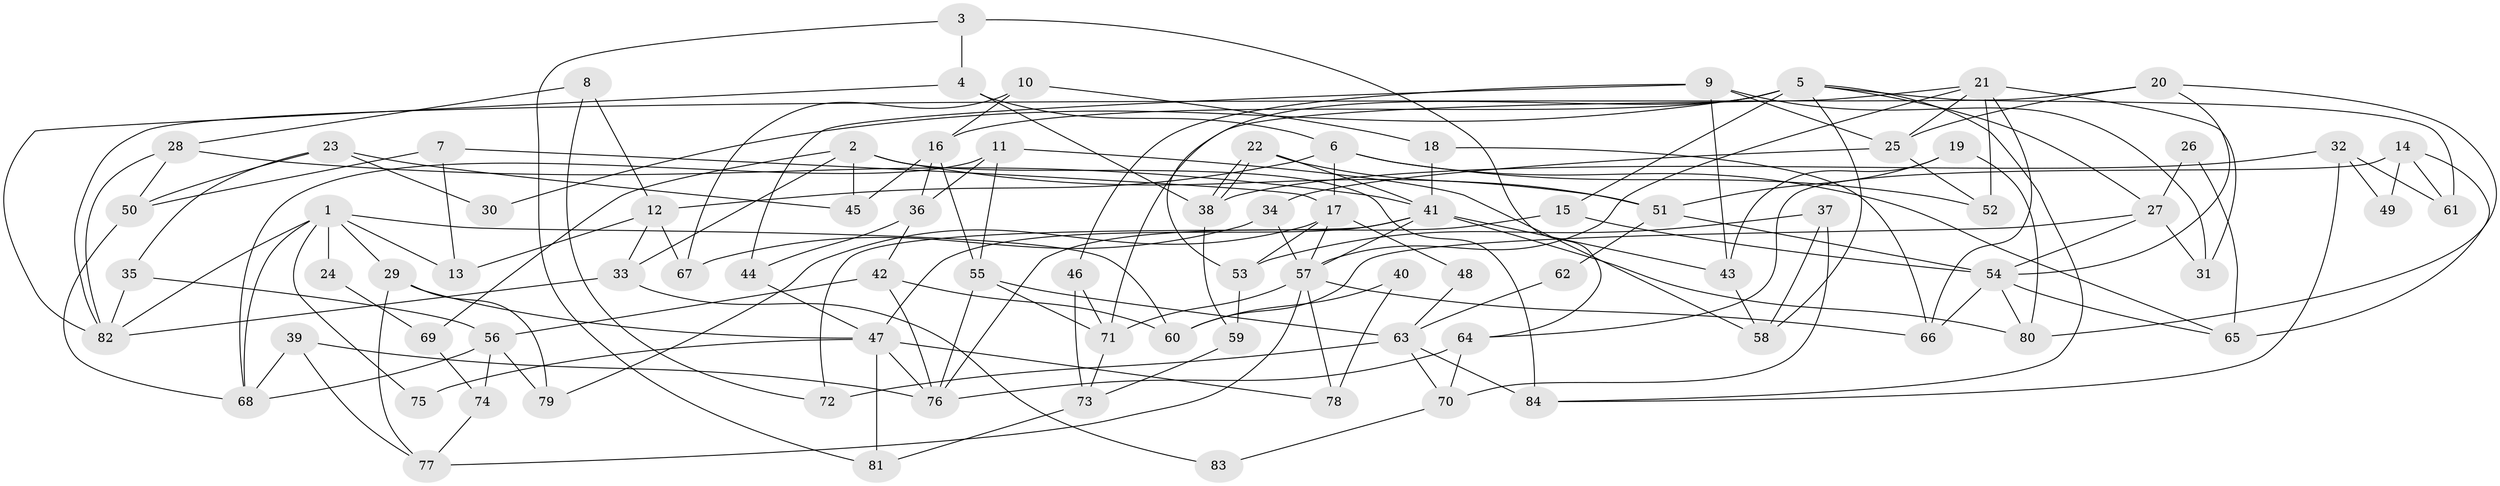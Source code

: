 // coarse degree distribution, {9: 0.04, 6: 0.12, 5: 0.22, 8: 0.08, 10: 0.04, 7: 0.12, 4: 0.16, 3: 0.14, 2: 0.08}
// Generated by graph-tools (version 1.1) at 2025/42/03/06/25 10:42:01]
// undirected, 84 vertices, 168 edges
graph export_dot {
graph [start="1"]
  node [color=gray90,style=filled];
  1;
  2;
  3;
  4;
  5;
  6;
  7;
  8;
  9;
  10;
  11;
  12;
  13;
  14;
  15;
  16;
  17;
  18;
  19;
  20;
  21;
  22;
  23;
  24;
  25;
  26;
  27;
  28;
  29;
  30;
  31;
  32;
  33;
  34;
  35;
  36;
  37;
  38;
  39;
  40;
  41;
  42;
  43;
  44;
  45;
  46;
  47;
  48;
  49;
  50;
  51;
  52;
  53;
  54;
  55;
  56;
  57;
  58;
  59;
  60;
  61;
  62;
  63;
  64;
  65;
  66;
  67;
  68;
  69;
  70;
  71;
  72;
  73;
  74;
  75;
  76;
  77;
  78;
  79;
  80;
  81;
  82;
  83;
  84;
  1 -- 13;
  1 -- 82;
  1 -- 24;
  1 -- 29;
  1 -- 60;
  1 -- 68;
  1 -- 75;
  2 -- 84;
  2 -- 51;
  2 -- 33;
  2 -- 45;
  2 -- 69;
  3 -- 4;
  3 -- 81;
  3 -- 64;
  4 -- 82;
  4 -- 38;
  4 -- 6;
  5 -- 27;
  5 -- 15;
  5 -- 16;
  5 -- 30;
  5 -- 53;
  5 -- 58;
  5 -- 61;
  5 -- 84;
  6 -- 17;
  6 -- 12;
  6 -- 52;
  6 -- 65;
  7 -- 17;
  7 -- 50;
  7 -- 13;
  8 -- 72;
  8 -- 28;
  8 -- 12;
  9 -- 46;
  9 -- 31;
  9 -- 25;
  9 -- 43;
  9 -- 44;
  10 -- 16;
  10 -- 67;
  10 -- 18;
  11 -- 55;
  11 -- 58;
  11 -- 36;
  11 -- 68;
  12 -- 13;
  12 -- 33;
  12 -- 67;
  14 -- 64;
  14 -- 65;
  14 -- 49;
  14 -- 61;
  15 -- 76;
  15 -- 54;
  16 -- 36;
  16 -- 45;
  16 -- 55;
  17 -- 79;
  17 -- 57;
  17 -- 48;
  17 -- 53;
  18 -- 41;
  18 -- 66;
  19 -- 80;
  19 -- 43;
  19 -- 51;
  20 -- 25;
  20 -- 80;
  20 -- 54;
  20 -- 82;
  21 -- 25;
  21 -- 66;
  21 -- 31;
  21 -- 52;
  21 -- 57;
  21 -- 71;
  22 -- 38;
  22 -- 38;
  22 -- 51;
  22 -- 41;
  23 -- 50;
  23 -- 45;
  23 -- 30;
  23 -- 35;
  24 -- 69;
  25 -- 52;
  25 -- 34;
  26 -- 27;
  26 -- 65;
  27 -- 60;
  27 -- 54;
  27 -- 31;
  28 -- 41;
  28 -- 82;
  28 -- 50;
  29 -- 77;
  29 -- 47;
  29 -- 79;
  32 -- 61;
  32 -- 84;
  32 -- 38;
  32 -- 49;
  33 -- 82;
  33 -- 83;
  34 -- 57;
  34 -- 67;
  35 -- 82;
  35 -- 56;
  36 -- 44;
  36 -- 42;
  37 -- 58;
  37 -- 53;
  37 -- 70;
  38 -- 59;
  39 -- 68;
  39 -- 76;
  39 -- 77;
  40 -- 60;
  40 -- 78;
  41 -- 57;
  41 -- 43;
  41 -- 47;
  41 -- 72;
  41 -- 80;
  42 -- 56;
  42 -- 60;
  42 -- 76;
  43 -- 58;
  44 -- 47;
  46 -- 73;
  46 -- 71;
  47 -- 75;
  47 -- 76;
  47 -- 78;
  47 -- 81;
  48 -- 63;
  50 -- 68;
  51 -- 54;
  51 -- 62;
  53 -- 59;
  54 -- 66;
  54 -- 65;
  54 -- 80;
  55 -- 76;
  55 -- 63;
  55 -- 71;
  56 -- 68;
  56 -- 74;
  56 -- 79;
  57 -- 71;
  57 -- 66;
  57 -- 77;
  57 -- 78;
  59 -- 73;
  62 -- 63;
  63 -- 70;
  63 -- 72;
  63 -- 84;
  64 -- 76;
  64 -- 70;
  69 -- 74;
  70 -- 83;
  71 -- 73;
  73 -- 81;
  74 -- 77;
}
